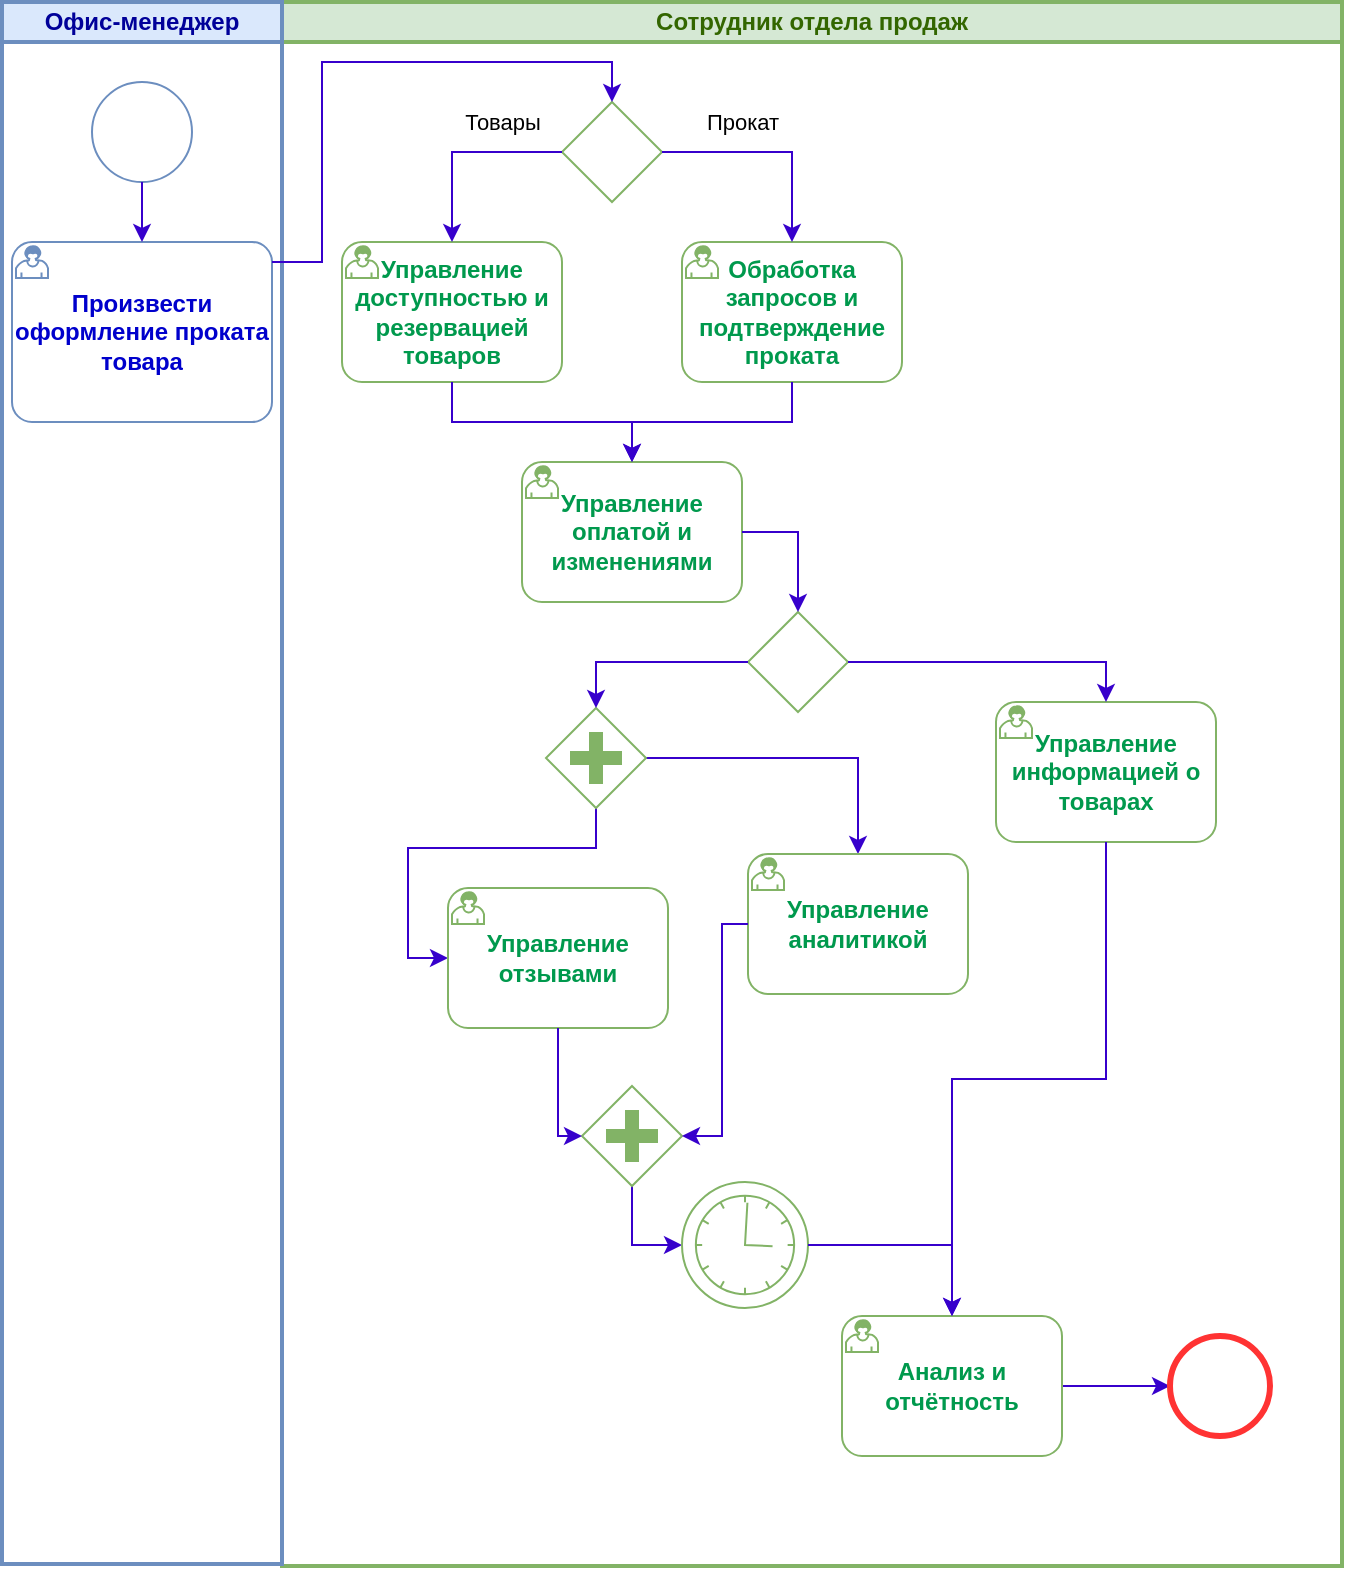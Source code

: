 <mxfile version="24.3.0" type="github">
  <diagram name="Страница — 1" id="_y31qpbYKm7UpQjkQ1E5">
    <mxGraphModel dx="1835" dy="985" grid="0" gridSize="10" guides="1" tooltips="1" connect="1" arrows="1" fold="1" page="1" pageScale="1" pageWidth="1169" pageHeight="827" math="0" shadow="0">
      <root>
        <mxCell id="0" />
        <mxCell id="1" parent="0" />
        <mxCell id="XUJN8memCD465HhRWar0-3" value="Сотрудник отдела продаж" style="swimlane;startSize=20;whiteSpace=wrap;html=1;fillColor=#d5e8d4;strokeColor=#82b366;strokeWidth=2;fontColor=#336600;" parent="1" vertex="1">
          <mxGeometry x="323" y="11" width="530" height="782" as="geometry" />
        </mxCell>
        <mxCell id="XUJN8memCD465HhRWar0-11" value="" style="points=[[0.25,0.25,0],[0.5,0,0],[0.75,0.25,0],[1,0.5,0],[0.75,0.75,0],[0.5,1,0],[0.25,0.75,0],[0,0.5,0]];shape=mxgraph.bpmn.gateway2;html=1;verticalLabelPosition=bottom;labelBackgroundColor=#ffffff;verticalAlign=top;align=center;perimeter=rhombusPerimeter;outlineConnect=0;outline=none;symbol=none;fillColor=default;strokeColor=#82b366;fontColor=#00994D;fontSize=12;fontStyle=1" parent="XUJN8memCD465HhRWar0-3" vertex="1">
          <mxGeometry x="140" y="50" width="50" height="50" as="geometry" />
        </mxCell>
        <mxCell id="XUJN8memCD465HhRWar0-14" value="Управление доступностью и резервацией товаров" style="points=[[0.25,0,0],[0.5,0,0],[0.75,0,0],[1,0.25,0],[1,0.5,0],[1,0.75,0],[0.75,1,0],[0.5,1,0],[0.25,1,0],[0,0.75,0],[0,0.5,0],[0,0.25,0]];shape=mxgraph.bpmn.task;whiteSpace=wrap;rectStyle=rounded;size=10;html=1;container=1;expand=0;collapsible=0;taskMarker=user;fillColor=default;strokeColor=#82b366;fontColor=#00994D;fontSize=12;fontStyle=1" parent="XUJN8memCD465HhRWar0-3" vertex="1">
          <mxGeometry x="30" y="120" width="110" height="70" as="geometry" />
        </mxCell>
        <mxCell id="XUJN8memCD465HhRWar0-22" style="edgeStyle=orthogonalEdgeStyle;rounded=0;orthogonalLoop=1;jettySize=auto;html=1;exitX=0;exitY=0.5;exitDx=0;exitDy=0;exitPerimeter=0;entryX=0.5;entryY=0;entryDx=0;entryDy=0;entryPerimeter=0;fillColor=#6a00ff;strokeColor=#3700CC;" parent="XUJN8memCD465HhRWar0-3" source="XUJN8memCD465HhRWar0-11" target="XUJN8memCD465HhRWar0-14" edge="1">
          <mxGeometry relative="1" as="geometry" />
        </mxCell>
        <mxCell id="XUJN8memCD465HhRWar0-27" value="Товары" style="edgeLabel;html=1;align=center;verticalAlign=middle;resizable=0;points=[];" parent="XUJN8memCD465HhRWar0-22" vertex="1" connectable="0">
          <mxGeometry x="-0.536" y="1" relative="1" as="geometry">
            <mxPoint x="-7" y="-16" as="offset" />
          </mxGeometry>
        </mxCell>
        <mxCell id="XUJN8memCD465HhRWar0-23" value="Обработка запросов и подтверждение проката" style="points=[[0.25,0,0],[0.5,0,0],[0.75,0,0],[1,0.25,0],[1,0.5,0],[1,0.75,0],[0.75,1,0],[0.5,1,0],[0.25,1,0],[0,0.75,0],[0,0.5,0],[0,0.25,0]];shape=mxgraph.bpmn.task;whiteSpace=wrap;rectStyle=rounded;size=10;html=1;container=1;expand=0;collapsible=0;taskMarker=user;fillColor=default;strokeColor=#82b366;fontColor=#00994D;fontSize=12;fontStyle=1" parent="XUJN8memCD465HhRWar0-3" vertex="1">
          <mxGeometry x="200" y="120" width="110" height="70" as="geometry" />
        </mxCell>
        <mxCell id="XUJN8memCD465HhRWar0-25" style="edgeStyle=orthogonalEdgeStyle;rounded=0;orthogonalLoop=1;jettySize=auto;html=1;entryX=0.5;entryY=0;entryDx=0;entryDy=0;entryPerimeter=0;fillColor=#6a00ff;strokeColor=#3700CC;" parent="XUJN8memCD465HhRWar0-3" source="XUJN8memCD465HhRWar0-11" target="XUJN8memCD465HhRWar0-23" edge="1">
          <mxGeometry relative="1" as="geometry" />
        </mxCell>
        <mxCell id="XUJN8memCD465HhRWar0-26" value="Прокат" style="edgeLabel;html=1;align=center;verticalAlign=middle;resizable=0;points=[];" parent="XUJN8memCD465HhRWar0-25" vertex="1" connectable="0">
          <mxGeometry x="-0.494" y="-2" relative="1" as="geometry">
            <mxPoint x="12" y="-17" as="offset" />
          </mxGeometry>
        </mxCell>
        <mxCell id="XUJN8memCD465HhRWar0-29" value="Управление оплатой и изменениями" style="points=[[0.25,0,0],[0.5,0,0],[0.75,0,0],[1,0.25,0],[1,0.5,0],[1,0.75,0],[0.75,1,0],[0.5,1,0],[0.25,1,0],[0,0.75,0],[0,0.5,0],[0,0.25,0]];shape=mxgraph.bpmn.task;whiteSpace=wrap;rectStyle=rounded;size=10;html=1;container=1;expand=0;collapsible=0;taskMarker=user;fillColor=default;strokeColor=#82b366;fontColor=#00994D;fontSize=12;fontStyle=1" parent="XUJN8memCD465HhRWar0-3" vertex="1">
          <mxGeometry x="120" y="230" width="110" height="70" as="geometry" />
        </mxCell>
        <mxCell id="XUJN8memCD465HhRWar0-30" style="edgeStyle=orthogonalEdgeStyle;rounded=0;orthogonalLoop=1;jettySize=auto;html=1;entryX=0.5;entryY=0;entryDx=0;entryDy=0;entryPerimeter=0;fillColor=#6a00ff;strokeColor=#3700CC;" parent="XUJN8memCD465HhRWar0-3" source="XUJN8memCD465HhRWar0-14" target="XUJN8memCD465HhRWar0-29" edge="1">
          <mxGeometry relative="1" as="geometry" />
        </mxCell>
        <mxCell id="XUJN8memCD465HhRWar0-31" style="edgeStyle=orthogonalEdgeStyle;rounded=0;orthogonalLoop=1;jettySize=auto;html=1;entryX=0.5;entryY=0;entryDx=0;entryDy=0;entryPerimeter=0;fillColor=#6a00ff;strokeColor=#3700CC;" parent="XUJN8memCD465HhRWar0-3" source="XUJN8memCD465HhRWar0-23" target="XUJN8memCD465HhRWar0-29" edge="1">
          <mxGeometry relative="1" as="geometry" />
        </mxCell>
        <mxCell id="XUJN8memCD465HhRWar0-32" value="" style="points=[[0.25,0.25,0],[0.5,0,0],[0.75,0.25,0],[1,0.5,0],[0.75,0.75,0],[0.5,1,0],[0.25,0.75,0],[0,0.5,0]];shape=mxgraph.bpmn.gateway2;html=1;verticalLabelPosition=bottom;labelBackgroundColor=#ffffff;verticalAlign=top;align=center;perimeter=rhombusPerimeter;outlineConnect=0;outline=none;symbol=none;fillColor=default;strokeColor=#82b366;fontColor=#00994D;fontSize=12;fontStyle=1" parent="XUJN8memCD465HhRWar0-3" vertex="1">
          <mxGeometry x="233" y="305" width="50" height="50" as="geometry" />
        </mxCell>
        <mxCell id="XUJN8memCD465HhRWar0-33" style="edgeStyle=orthogonalEdgeStyle;rounded=0;orthogonalLoop=1;jettySize=auto;html=1;entryX=0.5;entryY=0;entryDx=0;entryDy=0;entryPerimeter=0;fillColor=#6a00ff;strokeColor=#3700CC;" parent="XUJN8memCD465HhRWar0-3" source="XUJN8memCD465HhRWar0-29" target="XUJN8memCD465HhRWar0-32" edge="1">
          <mxGeometry relative="1" as="geometry" />
        </mxCell>
        <mxCell id="XUJN8memCD465HhRWar0-34" value="Управление информацией о товарах" style="points=[[0.25,0,0],[0.5,0,0],[0.75,0,0],[1,0.25,0],[1,0.5,0],[1,0.75,0],[0.75,1,0],[0.5,1,0],[0.25,1,0],[0,0.75,0],[0,0.5,0],[0,0.25,0]];shape=mxgraph.bpmn.task;whiteSpace=wrap;rectStyle=rounded;size=10;html=1;container=1;expand=0;collapsible=0;taskMarker=user;fillColor=default;strokeColor=#82b366;fontColor=#00994D;fontSize=12;fontStyle=1" parent="XUJN8memCD465HhRWar0-3" vertex="1">
          <mxGeometry x="357" y="350" width="110" height="70" as="geometry" />
        </mxCell>
        <mxCell id="XUJN8memCD465HhRWar0-35" style="edgeStyle=orthogonalEdgeStyle;rounded=0;orthogonalLoop=1;jettySize=auto;html=1;entryX=0.5;entryY=0;entryDx=0;entryDy=0;entryPerimeter=0;fillColor=#6a00ff;strokeColor=#3700CC;" parent="XUJN8memCD465HhRWar0-3" source="XUJN8memCD465HhRWar0-32" target="XUJN8memCD465HhRWar0-34" edge="1">
          <mxGeometry relative="1" as="geometry" />
        </mxCell>
        <mxCell id="XUJN8memCD465HhRWar0-40" style="edgeStyle=orthogonalEdgeStyle;rounded=0;orthogonalLoop=1;jettySize=auto;html=1;fillColor=#6a00ff;strokeColor=#3700CC;entryX=0;entryY=0.5;entryDx=0;entryDy=0;entryPerimeter=0;" parent="XUJN8memCD465HhRWar0-3" source="XUJN8memCD465HhRWar0-36" edge="1" target="XUJN8memCD465HhRWar0-38">
          <mxGeometry relative="1" as="geometry">
            <mxPoint x="80" y="510" as="targetPoint" />
          </mxGeometry>
        </mxCell>
        <mxCell id="XUJN8memCD465HhRWar0-41" style="edgeStyle=orthogonalEdgeStyle;rounded=0;orthogonalLoop=1;jettySize=auto;html=1;fillColor=#6a00ff;strokeColor=#3700CC;entryX=0.5;entryY=0;entryDx=0;entryDy=0;entryPerimeter=0;" parent="XUJN8memCD465HhRWar0-3" source="XUJN8memCD465HhRWar0-36" edge="1" target="XUJN8memCD465HhRWar0-39">
          <mxGeometry relative="1" as="geometry">
            <mxPoint x="240" y="510" as="targetPoint" />
          </mxGeometry>
        </mxCell>
        <mxCell id="XUJN8memCD465HhRWar0-36" value="" style="points=[[0.25,0.25,0],[0.5,0,0],[0.75,0.25,0],[1,0.5,0],[0.75,0.75,0],[0.5,1,0],[0.25,0.75,0],[0,0.5,0]];shape=mxgraph.bpmn.gateway2;html=1;verticalLabelPosition=bottom;labelBackgroundColor=#ffffff;verticalAlign=top;align=center;perimeter=rhombusPerimeter;outlineConnect=0;outline=none;symbol=none;gwType=parallel;fillColor=default;strokeColor=#82b366;fontColor=#00994D;fontSize=12;fontStyle=1" parent="XUJN8memCD465HhRWar0-3" vertex="1">
          <mxGeometry x="132" y="353" width="50" height="50" as="geometry" />
        </mxCell>
        <mxCell id="XUJN8memCD465HhRWar0-37" style="edgeStyle=orthogonalEdgeStyle;rounded=0;orthogonalLoop=1;jettySize=auto;html=1;entryX=0.5;entryY=0;entryDx=0;entryDy=0;entryPerimeter=0;fillColor=#6a00ff;strokeColor=#3700CC;" parent="XUJN8memCD465HhRWar0-3" source="XUJN8memCD465HhRWar0-32" target="XUJN8memCD465HhRWar0-36" edge="1">
          <mxGeometry relative="1" as="geometry" />
        </mxCell>
        <mxCell id="XUJN8memCD465HhRWar0-38" value="Управление отзывами" style="points=[[0.25,0,0],[0.5,0,0],[0.75,0,0],[1,0.25,0],[1,0.5,0],[1,0.75,0],[0.75,1,0],[0.5,1,0],[0.25,1,0],[0,0.75,0],[0,0.5,0],[0,0.25,0]];shape=mxgraph.bpmn.task;whiteSpace=wrap;rectStyle=rounded;size=10;html=1;container=1;expand=0;collapsible=0;taskMarker=user;fillColor=default;strokeColor=#82b366;fontColor=#00994D;fontSize=12;fontStyle=1" parent="XUJN8memCD465HhRWar0-3" vertex="1">
          <mxGeometry x="83" y="443" width="110" height="70" as="geometry" />
        </mxCell>
        <mxCell id="XUJN8memCD465HhRWar0-39" value="Управление аналитикой" style="points=[[0.25,0,0],[0.5,0,0],[0.75,0,0],[1,0.25,0],[1,0.5,0],[1,0.75,0],[0.75,1,0],[0.5,1,0],[0.25,1,0],[0,0.75,0],[0,0.5,0],[0,0.25,0]];shape=mxgraph.bpmn.task;whiteSpace=wrap;rectStyle=rounded;size=10;html=1;container=1;expand=0;collapsible=0;taskMarker=user;fillColor=default;strokeColor=#82b366;fontColor=#00994D;fontSize=12;fontStyle=1" parent="XUJN8memCD465HhRWar0-3" vertex="1">
          <mxGeometry x="233" y="426" width="110" height="70" as="geometry" />
        </mxCell>
        <mxCell id="XUJN8memCD465HhRWar0-50" style="edgeStyle=orthogonalEdgeStyle;rounded=0;orthogonalLoop=1;jettySize=auto;html=1;entryX=0;entryY=0.5;entryDx=0;entryDy=0;entryPerimeter=0;fillColor=#6a00ff;strokeColor=#3700CC;" parent="XUJN8memCD465HhRWar0-3" source="XUJN8memCD465HhRWar0-42" target="XUJN8memCD465HhRWar0-46" edge="1">
          <mxGeometry relative="1" as="geometry">
            <mxPoint x="165" y="790" as="targetPoint" />
          </mxGeometry>
        </mxCell>
        <mxCell id="XUJN8memCD465HhRWar0-42" value="" style="points=[[0.25,0.25,0],[0.5,0,0],[0.75,0.25,0],[1,0.5,0],[0.75,0.75,0],[0.5,1,0],[0.25,0.75,0],[0,0.5,0]];shape=mxgraph.bpmn.gateway2;html=1;verticalLabelPosition=bottom;labelBackgroundColor=#ffffff;verticalAlign=top;align=center;perimeter=rhombusPerimeter;outlineConnect=0;outline=none;symbol=none;gwType=parallel;fillColor=default;strokeColor=#82b366;fontColor=#00994D;fontSize=12;fontStyle=1" parent="XUJN8memCD465HhRWar0-3" vertex="1">
          <mxGeometry x="150" y="542" width="50" height="50" as="geometry" />
        </mxCell>
        <mxCell id="XUJN8memCD465HhRWar0-43" style="edgeStyle=orthogonalEdgeStyle;rounded=0;orthogonalLoop=1;jettySize=auto;html=1;entryX=0;entryY=0.5;entryDx=0;entryDy=0;entryPerimeter=0;fillColor=#6a00ff;strokeColor=#3700CC;" parent="XUJN8memCD465HhRWar0-3" source="XUJN8memCD465HhRWar0-38" target="XUJN8memCD465HhRWar0-42" edge="1">
          <mxGeometry relative="1" as="geometry">
            <Array as="points">
              <mxPoint x="138" y="567" />
            </Array>
          </mxGeometry>
        </mxCell>
        <mxCell id="XUJN8memCD465HhRWar0-44" style="edgeStyle=orthogonalEdgeStyle;rounded=0;orthogonalLoop=1;jettySize=auto;html=1;entryX=1;entryY=0.5;entryDx=0;entryDy=0;entryPerimeter=0;fillColor=#6a00ff;strokeColor=#3700CC;" parent="XUJN8memCD465HhRWar0-3" source="XUJN8memCD465HhRWar0-39" target="XUJN8memCD465HhRWar0-42" edge="1">
          <mxGeometry relative="1" as="geometry">
            <Array as="points">
              <mxPoint x="220" y="461" />
              <mxPoint x="220" y="567" />
            </Array>
          </mxGeometry>
        </mxCell>
        <mxCell id="XUJN8memCD465HhRWar0-46" value="" style="points=[[0.145,0.145,0],[0.5,0,0],[0.855,0.145,0],[1,0.5,0],[0.855,0.855,0],[0.5,1,0],[0.145,0.855,0],[0,0.5,0]];shape=mxgraph.bpmn.event;html=1;verticalLabelPosition=bottom;labelBackgroundColor=#ffffff;verticalAlign=top;align=center;perimeter=ellipsePerimeter;outlineConnect=0;aspect=fixed;outline=standard;symbol=timer;fillColor=default;strokeColor=#82b366;fontColor=#00994D;fontSize=12;fontStyle=1" parent="XUJN8memCD465HhRWar0-3" vertex="1">
          <mxGeometry x="200" y="590" width="63" height="63" as="geometry" />
        </mxCell>
        <mxCell id="XUJN8memCD465HhRWar0-59" style="edgeStyle=orthogonalEdgeStyle;rounded=0;orthogonalLoop=1;jettySize=auto;html=1;exitX=1;exitY=0.5;exitDx=0;exitDy=0;exitPerimeter=0;fillColor=#6a00ff;strokeColor=#3700CC;" parent="XUJN8memCD465HhRWar0-3" source="XUJN8memCD465HhRWar0-51" target="XUJN8memCD465HhRWar0-58" edge="1">
          <mxGeometry relative="1" as="geometry" />
        </mxCell>
        <mxCell id="XUJN8memCD465HhRWar0-51" value="Анализ и отчётность" style="points=[[0.25,0,0],[0.5,0,0],[0.75,0,0],[1,0.25,0],[1,0.5,0],[1,0.75,0],[0.75,1,0],[0.5,1,0],[0.25,1,0],[0,0.75,0],[0,0.5,0],[0,0.25,0]];shape=mxgraph.bpmn.task;whiteSpace=wrap;rectStyle=rounded;size=10;html=1;container=1;expand=0;collapsible=0;taskMarker=user;fillColor=default;strokeColor=#82b366;fontColor=#00994D;fontSize=12;fontStyle=1" parent="XUJN8memCD465HhRWar0-3" vertex="1">
          <mxGeometry x="280" y="657" width="110" height="70" as="geometry" />
        </mxCell>
        <mxCell id="XUJN8memCD465HhRWar0-52" style="edgeStyle=orthogonalEdgeStyle;rounded=0;orthogonalLoop=1;jettySize=auto;html=1;entryX=0.5;entryY=0;entryDx=0;entryDy=0;entryPerimeter=0;fillColor=#6a00ff;strokeColor=#3700CC;" parent="XUJN8memCD465HhRWar0-3" source="XUJN8memCD465HhRWar0-46" target="XUJN8memCD465HhRWar0-51" edge="1">
          <mxGeometry relative="1" as="geometry" />
        </mxCell>
        <mxCell id="XUJN8memCD465HhRWar0-53" style="edgeStyle=orthogonalEdgeStyle;rounded=0;orthogonalLoop=1;jettySize=auto;html=1;entryX=0.5;entryY=0;entryDx=0;entryDy=0;entryPerimeter=0;fillColor=#6a00ff;strokeColor=#3700CC;" parent="XUJN8memCD465HhRWar0-3" source="XUJN8memCD465HhRWar0-34" target="XUJN8memCD465HhRWar0-51" edge="1">
          <mxGeometry relative="1" as="geometry" />
        </mxCell>
        <mxCell id="XUJN8memCD465HhRWar0-58" value="" style="points=[[0.145,0.145,0],[0.5,0,0],[0.855,0.145,0],[1,0.5,0],[0.855,0.855,0],[0.5,1,0],[0.145,0.855,0],[0,0.5,0]];shape=mxgraph.bpmn.event;html=1;verticalLabelPosition=bottom;labelBackgroundColor=#ffffff;verticalAlign=top;align=center;perimeter=ellipsePerimeter;outlineConnect=0;aspect=fixed;outline=end;symbol=terminate2;fontColor=#FF3333;strokeColor=#FF3333;" parent="XUJN8memCD465HhRWar0-3" vertex="1">
          <mxGeometry x="444" y="667" width="50" height="50" as="geometry" />
        </mxCell>
        <mxCell id="XUJN8memCD465HhRWar0-4" value="&lt;font color=&quot;#000099&quot;&gt;Офис-менеджер&lt;/font&gt;" style="swimlane;startSize=20;whiteSpace=wrap;html=1;fillColor=#DAE8FC;strokeColor=#6c8ebf;strokeWidth=2;rounded=0;" parent="1" vertex="1">
          <mxGeometry x="183" y="11" width="140" height="781" as="geometry" />
        </mxCell>
        <mxCell id="XUJN8memCD465HhRWar0-7" value="" style="ellipse;whiteSpace=wrap;html=1;aspect=fixed;fillColor=default;strokeColor=#6c8ebf;" parent="XUJN8memCD465HhRWar0-4" vertex="1">
          <mxGeometry x="45" y="40" width="50" height="50" as="geometry" />
        </mxCell>
        <mxCell id="XUJN8memCD465HhRWar0-10" value="&lt;font color=&quot;#0000cc&quot;&gt;Произвести&lt;/font&gt;&lt;div&gt;&lt;font color=&quot;#0000cc&quot;&gt;оформление проката товара&lt;/font&gt;&lt;/div&gt;" style="points=[[0.25,0,0],[0.5,0,0],[0.75,0,0],[1,0.25,0],[1,0.5,0],[1,0.75,0],[0.75,1,0],[0.5,1,0],[0.25,1,0],[0,0.75,0],[0,0.5,0],[0,0.25,0]];shape=mxgraph.bpmn.task;whiteSpace=wrap;rectStyle=rounded;size=10;html=1;container=1;expand=0;collapsible=0;taskMarker=user;fillColor=default;strokeColor=#6c8ebf;fontStyle=1;fontColor=#000099;" parent="XUJN8memCD465HhRWar0-4" vertex="1">
          <mxGeometry x="5" y="120" width="130" height="90" as="geometry" />
        </mxCell>
        <mxCell id="XUJN8memCD465HhRWar0-21" value="" style="endArrow=classic;html=1;rounded=0;exitX=0.5;exitY=1;exitDx=0;exitDy=0;entryX=0.5;entryY=0;entryDx=0;entryDy=0;entryPerimeter=0;fillColor=#6a00ff;strokeColor=#3700CC;" parent="XUJN8memCD465HhRWar0-4" source="XUJN8memCD465HhRWar0-7" target="XUJN8memCD465HhRWar0-10" edge="1">
          <mxGeometry width="50" height="50" relative="1" as="geometry">
            <mxPoint x="340" y="230" as="sourcePoint" />
            <mxPoint x="390" y="180" as="targetPoint" />
          </mxGeometry>
        </mxCell>
        <mxCell id="XUJN8memCD465HhRWar0-13" style="edgeStyle=orthogonalEdgeStyle;rounded=0;orthogonalLoop=1;jettySize=auto;html=1;entryX=0.5;entryY=0;entryDx=0;entryDy=0;entryPerimeter=0;fillColor=#6a00ff;strokeColor=#3700CC;" parent="1" source="XUJN8memCD465HhRWar0-10" target="XUJN8memCD465HhRWar0-11" edge="1">
          <mxGeometry relative="1" as="geometry">
            <Array as="points">
              <mxPoint x="343" y="141" />
              <mxPoint x="343" y="41" />
              <mxPoint x="488" y="41" />
            </Array>
          </mxGeometry>
        </mxCell>
      </root>
    </mxGraphModel>
  </diagram>
</mxfile>
